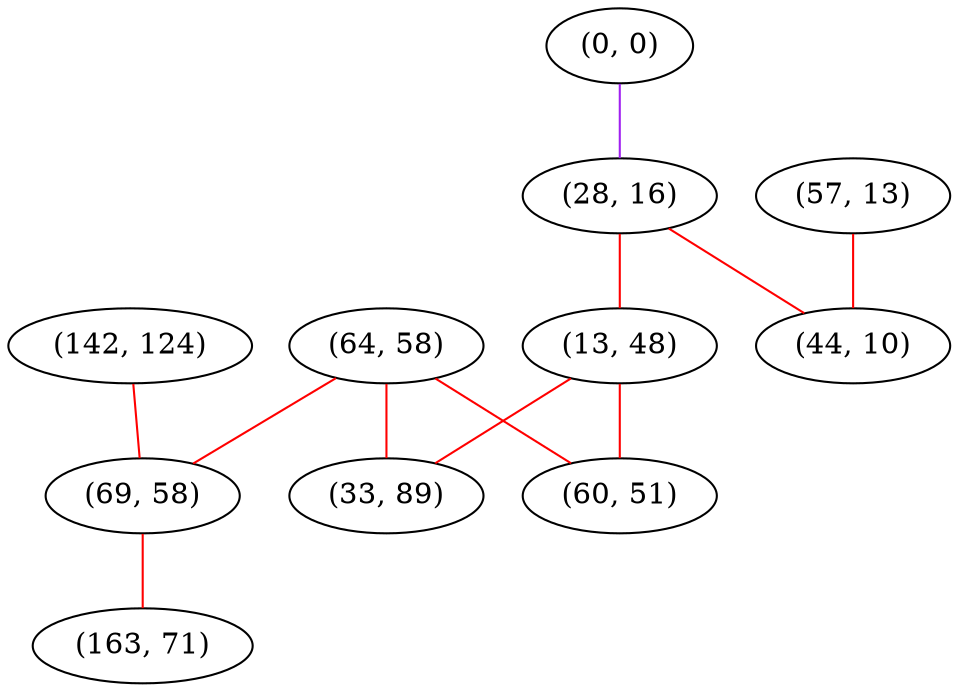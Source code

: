 graph "" {
"(142, 124)";
"(0, 0)";
"(64, 58)";
"(28, 16)";
"(13, 48)";
"(57, 13)";
"(69, 58)";
"(163, 71)";
"(44, 10)";
"(60, 51)";
"(33, 89)";
"(142, 124)" -- "(69, 58)"  [color=red, key=0, weight=1];
"(0, 0)" -- "(28, 16)"  [color=purple, key=0, weight=4];
"(64, 58)" -- "(69, 58)"  [color=red, key=0, weight=1];
"(64, 58)" -- "(33, 89)"  [color=red, key=0, weight=1];
"(64, 58)" -- "(60, 51)"  [color=red, key=0, weight=1];
"(28, 16)" -- "(44, 10)"  [color=red, key=0, weight=1];
"(28, 16)" -- "(13, 48)"  [color=red, key=0, weight=1];
"(13, 48)" -- "(33, 89)"  [color=red, key=0, weight=1];
"(13, 48)" -- "(60, 51)"  [color=red, key=0, weight=1];
"(57, 13)" -- "(44, 10)"  [color=red, key=0, weight=1];
"(69, 58)" -- "(163, 71)"  [color=red, key=0, weight=1];
}
